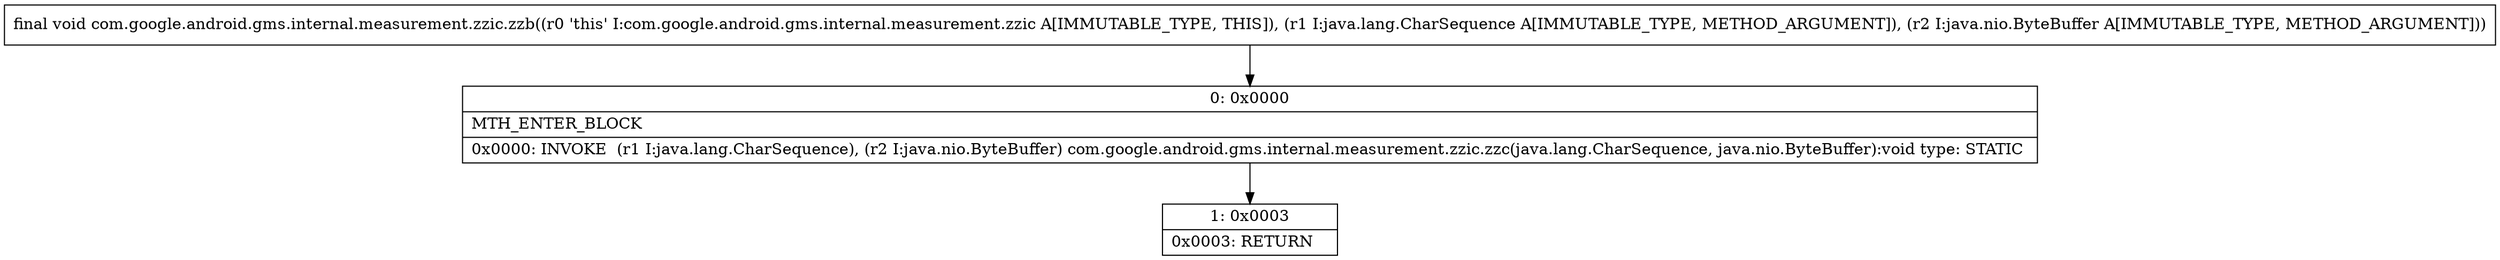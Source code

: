 digraph "CFG forcom.google.android.gms.internal.measurement.zzic.zzb(Ljava\/lang\/CharSequence;Ljava\/nio\/ByteBuffer;)V" {
Node_0 [shape=record,label="{0\:\ 0x0000|MTH_ENTER_BLOCK\l|0x0000: INVOKE  (r1 I:java.lang.CharSequence), (r2 I:java.nio.ByteBuffer) com.google.android.gms.internal.measurement.zzic.zzc(java.lang.CharSequence, java.nio.ByteBuffer):void type: STATIC \l}"];
Node_1 [shape=record,label="{1\:\ 0x0003|0x0003: RETURN   \l}"];
MethodNode[shape=record,label="{final void com.google.android.gms.internal.measurement.zzic.zzb((r0 'this' I:com.google.android.gms.internal.measurement.zzic A[IMMUTABLE_TYPE, THIS]), (r1 I:java.lang.CharSequence A[IMMUTABLE_TYPE, METHOD_ARGUMENT]), (r2 I:java.nio.ByteBuffer A[IMMUTABLE_TYPE, METHOD_ARGUMENT])) }"];
MethodNode -> Node_0;
Node_0 -> Node_1;
}

